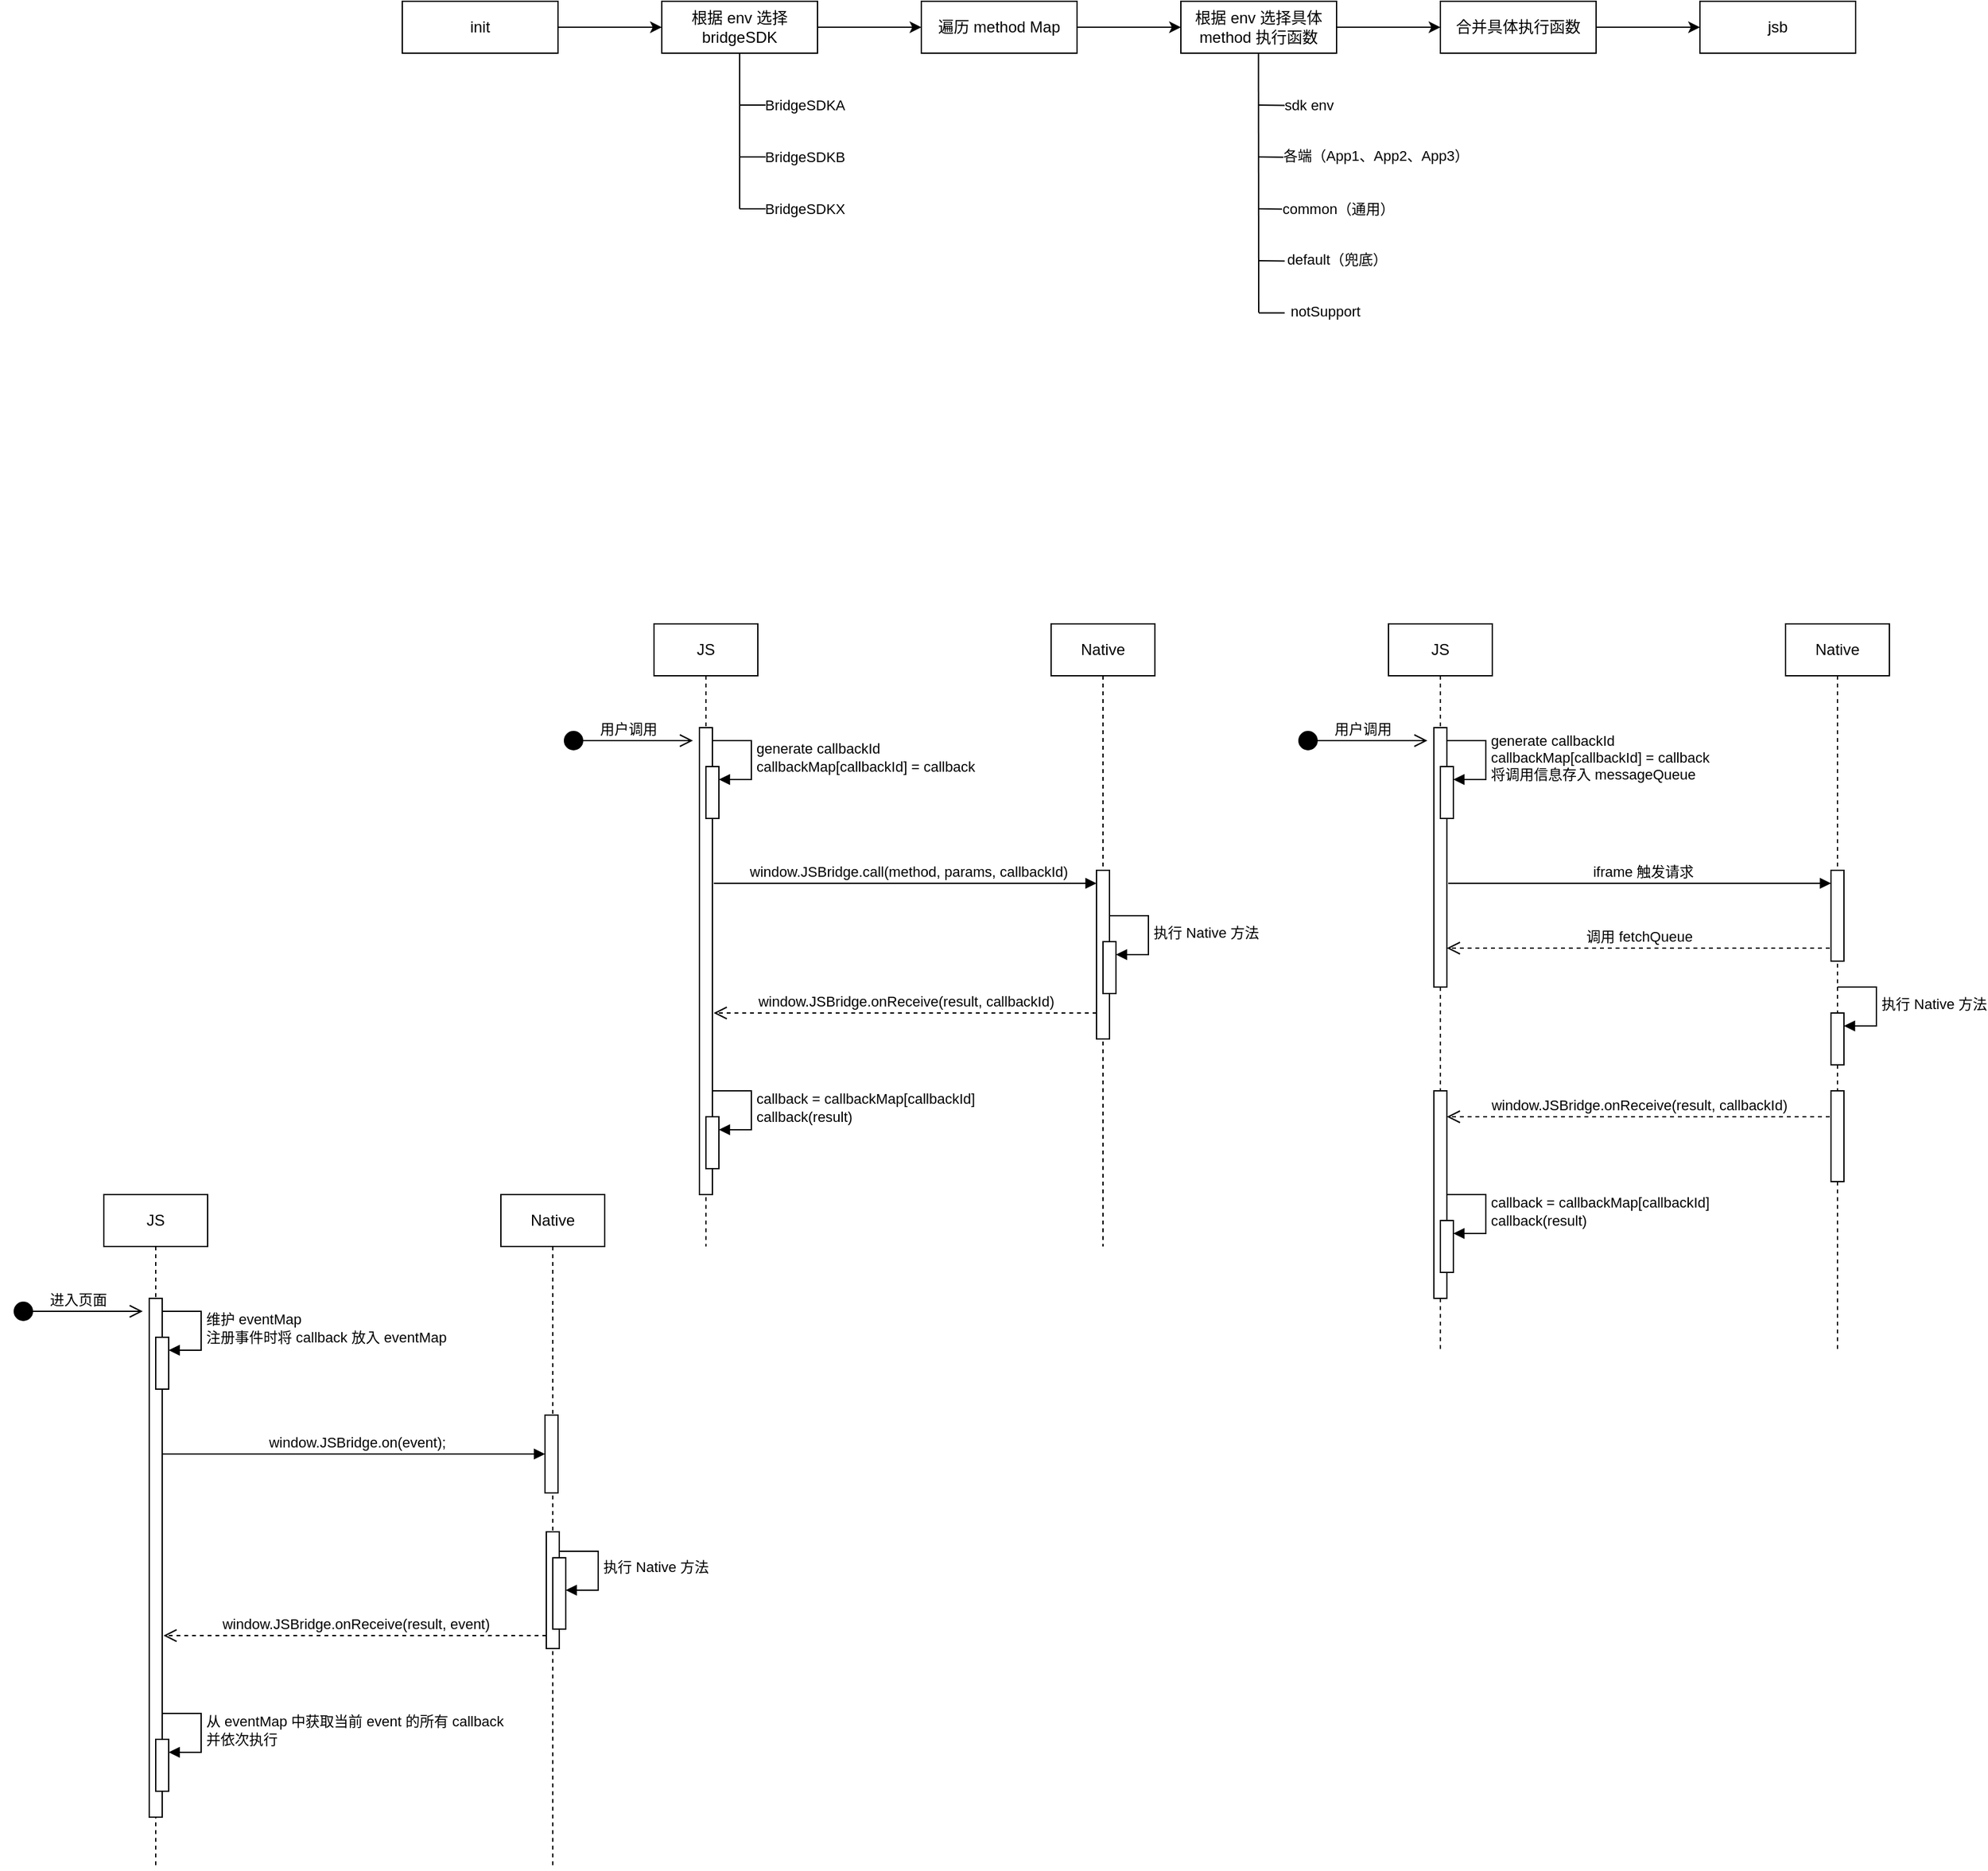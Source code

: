 <mxfile version="21.5.1" type="github">
  <diagram name="第 1 页" id="QlqkZr_Dz_qlq-YX1CnW">
    <mxGraphModel dx="801" dy="514" grid="1" gridSize="10" guides="1" tooltips="1" connect="1" arrows="1" fold="1" page="1" pageScale="1" pageWidth="2339" pageHeight="3300" math="0" shadow="0">
      <root>
        <mxCell id="0" />
        <mxCell id="1" parent="0" />
        <mxCell id="gINnrKCMtKWkM-afQS_u-7" value="" style="edgeStyle=orthogonalEdgeStyle;rounded=0;orthogonalLoop=1;jettySize=auto;html=1;" parent="1" source="gINnrKCMtKWkM-afQS_u-1" target="gINnrKCMtKWkM-afQS_u-2" edge="1">
          <mxGeometry relative="1" as="geometry" />
        </mxCell>
        <mxCell id="gINnrKCMtKWkM-afQS_u-1" value="init" style="rounded=0;whiteSpace=wrap;html=1;" parent="1" vertex="1">
          <mxGeometry x="320" y="280" width="120" height="40" as="geometry" />
        </mxCell>
        <mxCell id="gINnrKCMtKWkM-afQS_u-8" value="" style="edgeStyle=orthogonalEdgeStyle;rounded=0;orthogonalLoop=1;jettySize=auto;html=1;" parent="1" source="gINnrKCMtKWkM-afQS_u-2" target="gINnrKCMtKWkM-afQS_u-3" edge="1">
          <mxGeometry relative="1" as="geometry" />
        </mxCell>
        <mxCell id="gINnrKCMtKWkM-afQS_u-2" value="根据 env 选择 bridgeSDK" style="rounded=0;whiteSpace=wrap;html=1;" parent="1" vertex="1">
          <mxGeometry x="520" y="280" width="120" height="40" as="geometry" />
        </mxCell>
        <mxCell id="gINnrKCMtKWkM-afQS_u-9" value="" style="edgeStyle=orthogonalEdgeStyle;rounded=0;orthogonalLoop=1;jettySize=auto;html=1;" parent="1" source="gINnrKCMtKWkM-afQS_u-3" target="gINnrKCMtKWkM-afQS_u-4" edge="1">
          <mxGeometry relative="1" as="geometry" />
        </mxCell>
        <mxCell id="gINnrKCMtKWkM-afQS_u-3" value="遍历 method Map" style="rounded=0;whiteSpace=wrap;html=1;" parent="1" vertex="1">
          <mxGeometry x="720" y="280" width="120" height="40" as="geometry" />
        </mxCell>
        <mxCell id="gINnrKCMtKWkM-afQS_u-10" value="" style="edgeStyle=orthogonalEdgeStyle;rounded=0;orthogonalLoop=1;jettySize=auto;html=1;" parent="1" source="gINnrKCMtKWkM-afQS_u-4" target="gINnrKCMtKWkM-afQS_u-5" edge="1">
          <mxGeometry relative="1" as="geometry" />
        </mxCell>
        <mxCell id="gINnrKCMtKWkM-afQS_u-4" value="根据 env 选择具体 method 执行函数" style="rounded=0;whiteSpace=wrap;html=1;" parent="1" vertex="1">
          <mxGeometry x="920" y="280" width="120" height="40" as="geometry" />
        </mxCell>
        <mxCell id="gINnrKCMtKWkM-afQS_u-11" value="" style="edgeStyle=orthogonalEdgeStyle;rounded=0;orthogonalLoop=1;jettySize=auto;html=1;" parent="1" source="gINnrKCMtKWkM-afQS_u-5" target="gINnrKCMtKWkM-afQS_u-6" edge="1">
          <mxGeometry relative="1" as="geometry" />
        </mxCell>
        <mxCell id="gINnrKCMtKWkM-afQS_u-5" value="合并具体执行函数" style="rounded=0;whiteSpace=wrap;html=1;" parent="1" vertex="1">
          <mxGeometry x="1120" y="280" width="120" height="40" as="geometry" />
        </mxCell>
        <mxCell id="gINnrKCMtKWkM-afQS_u-6" value="jsb" style="rounded=0;whiteSpace=wrap;html=1;" parent="1" vertex="1">
          <mxGeometry x="1320" y="280" width="120" height="40" as="geometry" />
        </mxCell>
        <mxCell id="gINnrKCMtKWkM-afQS_u-13" value="" style="endArrow=none;html=1;rounded=0;entryX=0.5;entryY=1;entryDx=0;entryDy=0;" parent="1" target="gINnrKCMtKWkM-afQS_u-2" edge="1">
          <mxGeometry width="50" height="50" relative="1" as="geometry">
            <mxPoint x="580" y="440" as="sourcePoint" />
            <mxPoint x="690" y="360" as="targetPoint" />
          </mxGeometry>
        </mxCell>
        <mxCell id="gINnrKCMtKWkM-afQS_u-14" value="" style="endArrow=none;html=1;rounded=0;" parent="1" edge="1">
          <mxGeometry width="50" height="50" relative="1" as="geometry">
            <mxPoint x="580" y="400" as="sourcePoint" />
            <mxPoint x="600" y="400" as="targetPoint" />
          </mxGeometry>
        </mxCell>
        <mxCell id="gINnrKCMtKWkM-afQS_u-43" value="BridgeSDKB" style="edgeLabel;html=1;align=center;verticalAlign=middle;resizable=0;points=[];" parent="gINnrKCMtKWkM-afQS_u-14" vertex="1" connectable="0">
          <mxGeometry x="0.689" relative="1" as="geometry">
            <mxPoint x="33" as="offset" />
          </mxGeometry>
        </mxCell>
        <mxCell id="gINnrKCMtKWkM-afQS_u-15" value="" style="endArrow=none;html=1;rounded=0;" parent="1" edge="1">
          <mxGeometry width="50" height="50" relative="1" as="geometry">
            <mxPoint x="580" y="360" as="sourcePoint" />
            <mxPoint x="600" y="360" as="targetPoint" />
          </mxGeometry>
        </mxCell>
        <mxCell id="gINnrKCMtKWkM-afQS_u-42" value="BridgeSDKA" style="edgeLabel;html=1;align=center;verticalAlign=middle;resizable=0;points=[];" parent="gINnrKCMtKWkM-afQS_u-15" vertex="1" connectable="0">
          <mxGeometry x="-0.04" relative="1" as="geometry">
            <mxPoint x="40" as="offset" />
          </mxGeometry>
        </mxCell>
        <mxCell id="gINnrKCMtKWkM-afQS_u-20" value="" style="endArrow=none;html=1;rounded=0;" parent="1" edge="1">
          <mxGeometry width="50" height="50" relative="1" as="geometry">
            <mxPoint x="580" y="440" as="sourcePoint" />
            <mxPoint x="600" y="440" as="targetPoint" />
          </mxGeometry>
        </mxCell>
        <mxCell id="gINnrKCMtKWkM-afQS_u-44" value="BridgeSDKX" style="edgeLabel;html=1;align=center;verticalAlign=middle;resizable=0;points=[];" parent="gINnrKCMtKWkM-afQS_u-20" vertex="1" connectable="0">
          <mxGeometry x="0.669" y="1" relative="1" as="geometry">
            <mxPoint x="33" y="1" as="offset" />
          </mxGeometry>
        </mxCell>
        <mxCell id="gINnrKCMtKWkM-afQS_u-28" value="" style="endArrow=none;html=1;rounded=0;entryX=0.5;entryY=1;entryDx=0;entryDy=0;" parent="1" edge="1">
          <mxGeometry width="50" height="50" relative="1" as="geometry">
            <mxPoint x="980" y="520" as="sourcePoint" />
            <mxPoint x="979.8" y="320" as="targetPoint" />
          </mxGeometry>
        </mxCell>
        <mxCell id="gINnrKCMtKWkM-afQS_u-29" value="" style="endArrow=none;html=1;rounded=0;" parent="1" edge="1">
          <mxGeometry width="50" height="50" relative="1" as="geometry">
            <mxPoint x="980" y="400" as="sourcePoint" />
            <mxPoint x="1000" y="400.2" as="targetPoint" />
          </mxGeometry>
        </mxCell>
        <mxCell id="gINnrKCMtKWkM-afQS_u-48" value="各端（App1、App2、App3）" style="edgeLabel;html=1;align=center;verticalAlign=middle;resizable=0;points=[];" parent="gINnrKCMtKWkM-afQS_u-29" vertex="1" connectable="0">
          <mxGeometry x="0.208" y="1" relative="1" as="geometry">
            <mxPoint x="78" as="offset" />
          </mxGeometry>
        </mxCell>
        <mxCell id="gINnrKCMtKWkM-afQS_u-30" value="" style="endArrow=none;html=1;rounded=0;" parent="1" edge="1">
          <mxGeometry width="50" height="50" relative="1" as="geometry">
            <mxPoint x="980" y="360" as="sourcePoint" />
            <mxPoint x="1000" y="360.2" as="targetPoint" />
          </mxGeometry>
        </mxCell>
        <mxCell id="gINnrKCMtKWkM-afQS_u-45" value="sdk env&amp;nbsp;" style="edgeLabel;html=1;align=center;verticalAlign=middle;resizable=0;points=[];" parent="gINnrKCMtKWkM-afQS_u-30" vertex="1" connectable="0">
          <mxGeometry x="0.009" relative="1" as="geometry">
            <mxPoint x="30" as="offset" />
          </mxGeometry>
        </mxCell>
        <mxCell id="gINnrKCMtKWkM-afQS_u-34" value="" style="endArrow=none;html=1;rounded=0;" parent="1" edge="1">
          <mxGeometry width="50" height="50" relative="1" as="geometry">
            <mxPoint x="980" y="440" as="sourcePoint" />
            <mxPoint x="1000" y="440.2" as="targetPoint" />
          </mxGeometry>
        </mxCell>
        <mxCell id="gINnrKCMtKWkM-afQS_u-49" value="common（通用）" style="edgeLabel;html=1;align=center;verticalAlign=middle;resizable=0;points=[];" parent="gINnrKCMtKWkM-afQS_u-34" vertex="1" connectable="0">
          <mxGeometry x="0.243" y="-1" relative="1" as="geometry">
            <mxPoint x="48" y="-1" as="offset" />
          </mxGeometry>
        </mxCell>
        <mxCell id="gINnrKCMtKWkM-afQS_u-36" value="" style="endArrow=none;html=1;rounded=0;" parent="1" edge="1">
          <mxGeometry width="50" height="50" relative="1" as="geometry">
            <mxPoint x="980" y="480.0" as="sourcePoint" />
            <mxPoint x="1000" y="480.2" as="targetPoint" />
          </mxGeometry>
        </mxCell>
        <mxCell id="gINnrKCMtKWkM-afQS_u-50" value="default（兜底）" style="edgeLabel;html=1;align=center;verticalAlign=middle;resizable=0;points=[];" parent="gINnrKCMtKWkM-afQS_u-36" vertex="1" connectable="0">
          <mxGeometry x="0.1" y="1" relative="1" as="geometry">
            <mxPoint x="49" as="offset" />
          </mxGeometry>
        </mxCell>
        <mxCell id="gINnrKCMtKWkM-afQS_u-40" value="" style="endArrow=none;html=1;rounded=0;" parent="1" edge="1">
          <mxGeometry width="50" height="50" relative="1" as="geometry">
            <mxPoint x="980" y="520.2" as="sourcePoint" />
            <mxPoint x="1000" y="520.2" as="targetPoint" />
          </mxGeometry>
        </mxCell>
        <mxCell id="gINnrKCMtKWkM-afQS_u-51" value="notSupport" style="edgeLabel;html=1;align=center;verticalAlign=middle;resizable=0;points=[];" parent="gINnrKCMtKWkM-afQS_u-40" vertex="1" connectable="0">
          <mxGeometry x="0.239" y="1" relative="1" as="geometry">
            <mxPoint x="38" as="offset" />
          </mxGeometry>
        </mxCell>
        <mxCell id="IUW8P1MZcCfPq_Lffvb7-4" value="JS" style="shape=umlLifeline;perimeter=lifelinePerimeter;whiteSpace=wrap;html=1;container=1;dropTarget=0;collapsible=0;recursiveResize=0;outlineConnect=0;portConstraint=eastwest;newEdgeStyle={&quot;edgeStyle&quot;:&quot;elbowEdgeStyle&quot;,&quot;elbow&quot;:&quot;vertical&quot;,&quot;curved&quot;:0,&quot;rounded&quot;:0};" vertex="1" parent="1">
          <mxGeometry x="514" y="760" width="80" height="480" as="geometry" />
        </mxCell>
        <mxCell id="IUW8P1MZcCfPq_Lffvb7-8" value="" style="html=1;points=[];perimeter=orthogonalPerimeter;outlineConnect=0;targetShapes=umlLifeline;portConstraint=eastwest;newEdgeStyle={&quot;edgeStyle&quot;:&quot;elbowEdgeStyle&quot;,&quot;elbow&quot;:&quot;vertical&quot;,&quot;curved&quot;:0,&quot;rounded&quot;:0};" vertex="1" parent="IUW8P1MZcCfPq_Lffvb7-4">
          <mxGeometry x="35" y="80" width="10" height="360" as="geometry" />
        </mxCell>
        <mxCell id="IUW8P1MZcCfPq_Lffvb7-15" value="" style="html=1;points=[];perimeter=orthogonalPerimeter;outlineConnect=0;targetShapes=umlLifeline;portConstraint=eastwest;newEdgeStyle={&quot;edgeStyle&quot;:&quot;elbowEdgeStyle&quot;,&quot;elbow&quot;:&quot;vertical&quot;,&quot;curved&quot;:0,&quot;rounded&quot;:0};" vertex="1" parent="IUW8P1MZcCfPq_Lffvb7-4">
          <mxGeometry x="40" y="110" width="10" height="40" as="geometry" />
        </mxCell>
        <mxCell id="IUW8P1MZcCfPq_Lffvb7-16" value="generate callbackId&lt;br&gt;callbackMap[callbackId] = callback" style="html=1;align=left;spacingLeft=2;endArrow=block;rounded=0;edgeStyle=orthogonalEdgeStyle;curved=0;rounded=0;" edge="1" target="IUW8P1MZcCfPq_Lffvb7-15" parent="IUW8P1MZcCfPq_Lffvb7-4">
          <mxGeometry x="-0.003" relative="1" as="geometry">
            <mxPoint x="45" y="90" as="sourcePoint" />
            <Array as="points">
              <mxPoint x="75" y="120" />
            </Array>
            <mxPoint as="offset" />
          </mxGeometry>
        </mxCell>
        <mxCell id="IUW8P1MZcCfPq_Lffvb7-22" value="" style="html=1;points=[];perimeter=orthogonalPerimeter;outlineConnect=0;targetShapes=umlLifeline;portConstraint=eastwest;newEdgeStyle={&quot;edgeStyle&quot;:&quot;elbowEdgeStyle&quot;,&quot;elbow&quot;:&quot;vertical&quot;,&quot;curved&quot;:0,&quot;rounded&quot;:0};" vertex="1" parent="IUW8P1MZcCfPq_Lffvb7-4">
          <mxGeometry x="40" y="380" width="10" height="40" as="geometry" />
        </mxCell>
        <mxCell id="IUW8P1MZcCfPq_Lffvb7-23" value="callback = callbackMap[callbackId]&lt;br&gt;callback(result)" style="html=1;align=left;spacingLeft=2;endArrow=block;rounded=0;edgeStyle=orthogonalEdgeStyle;curved=0;rounded=0;" edge="1" target="IUW8P1MZcCfPq_Lffvb7-22" parent="IUW8P1MZcCfPq_Lffvb7-4">
          <mxGeometry relative="1" as="geometry">
            <mxPoint x="45" y="360" as="sourcePoint" />
            <Array as="points">
              <mxPoint x="75" y="360" />
              <mxPoint x="75" y="390" />
            </Array>
          </mxGeometry>
        </mxCell>
        <mxCell id="IUW8P1MZcCfPq_Lffvb7-5" value="Native" style="shape=umlLifeline;perimeter=lifelinePerimeter;whiteSpace=wrap;html=1;container=1;dropTarget=0;collapsible=0;recursiveResize=0;outlineConnect=0;portConstraint=eastwest;newEdgeStyle={&quot;edgeStyle&quot;:&quot;elbowEdgeStyle&quot;,&quot;elbow&quot;:&quot;vertical&quot;,&quot;curved&quot;:0,&quot;rounded&quot;:0};" vertex="1" parent="1">
          <mxGeometry x="820" y="760" width="80" height="480" as="geometry" />
        </mxCell>
        <mxCell id="IUW8P1MZcCfPq_Lffvb7-17" value="" style="html=1;points=[];perimeter=orthogonalPerimeter;outlineConnect=0;targetShapes=umlLifeline;portConstraint=eastwest;newEdgeStyle={&quot;edgeStyle&quot;:&quot;elbowEdgeStyle&quot;,&quot;elbow&quot;:&quot;vertical&quot;,&quot;curved&quot;:0,&quot;rounded&quot;:0};" vertex="1" parent="IUW8P1MZcCfPq_Lffvb7-5">
          <mxGeometry x="35" y="190" width="10" height="130" as="geometry" />
        </mxCell>
        <mxCell id="IUW8P1MZcCfPq_Lffvb7-37" value="" style="html=1;points=[];perimeter=orthogonalPerimeter;outlineConnect=0;targetShapes=umlLifeline;portConstraint=eastwest;newEdgeStyle={&quot;edgeStyle&quot;:&quot;elbowEdgeStyle&quot;,&quot;elbow&quot;:&quot;vertical&quot;,&quot;curved&quot;:0,&quot;rounded&quot;:0};" vertex="1" parent="IUW8P1MZcCfPq_Lffvb7-5">
          <mxGeometry x="40" y="245" width="10" height="40" as="geometry" />
        </mxCell>
        <mxCell id="IUW8P1MZcCfPq_Lffvb7-38" value="执行 Native 方法" style="html=1;align=left;spacingLeft=2;endArrow=block;rounded=0;edgeStyle=orthogonalEdgeStyle;curved=0;rounded=0;" edge="1" target="IUW8P1MZcCfPq_Lffvb7-37" parent="IUW8P1MZcCfPq_Lffvb7-5">
          <mxGeometry relative="1" as="geometry">
            <mxPoint x="45" y="225" as="sourcePoint" />
            <Array as="points">
              <mxPoint x="75" y="255" />
            </Array>
          </mxGeometry>
        </mxCell>
        <mxCell id="IUW8P1MZcCfPq_Lffvb7-10" value="用户调用" style="html=1;verticalAlign=bottom;startArrow=circle;startFill=1;endArrow=open;startSize=6;endSize=8;edgeStyle=elbowEdgeStyle;elbow=vertical;curved=0;rounded=0;" edge="1" parent="1">
          <mxGeometry width="80" relative="1" as="geometry">
            <mxPoint x="444" y="850" as="sourcePoint" />
            <mxPoint x="544" y="850.2" as="targetPoint" />
            <Array as="points">
              <mxPoint x="424" y="850" />
            </Array>
          </mxGeometry>
        </mxCell>
        <mxCell id="IUW8P1MZcCfPq_Lffvb7-19" value="&lt;div data-docx-has-block-data=&quot;false&quot; data-page-id=&quot;O3Zrd4JiQovSLaxuxKEcCTOUnIb&quot;&gt;&lt;div class=&quot;old-record-id-Atigdmb5oogznvxZklyccYrrn9i&quot; style=&quot;&quot;&gt;window.JSBridge.onReceive(result, callbackId)&lt;/div&gt;&lt;/div&gt;" style="html=1;verticalAlign=bottom;endArrow=open;dashed=1;endSize=8;edgeStyle=elbowEdgeStyle;elbow=vertical;curved=0;rounded=0;" edge="1" parent="1">
          <mxGeometry relative="1" as="geometry">
            <mxPoint x="560" y="1060" as="targetPoint" />
            <mxPoint x="855" y="1060.0" as="sourcePoint" />
            <Array as="points">
              <mxPoint x="760" y="1060" />
            </Array>
          </mxGeometry>
        </mxCell>
        <mxCell id="IUW8P1MZcCfPq_Lffvb7-18" value="&lt;div data-docx-has-block-data=&quot;false&quot; data-page-id=&quot;O3Zrd4JiQovSLaxuxKEcCTOUnIb&quot;&gt;&lt;div class=&quot;old-record-id-Atigdmb5oogznvxZklyccYrrn9i&quot; style=&quot;&quot;&gt;window.JSBridge.call(method, params, callbackId)&lt;/div&gt;&lt;/div&gt;" style="html=1;verticalAlign=bottom;endArrow=block;edgeStyle=elbowEdgeStyle;elbow=vertical;curved=0;rounded=0;" edge="1" parent="1">
          <mxGeometry x="0.437" relative="1" as="geometry">
            <mxPoint x="780" y="960" as="sourcePoint" />
            <mxPoint x="855" y="960" as="targetPoint" />
            <Array as="points">
              <mxPoint x="560" y="960" />
            </Array>
            <mxPoint as="offset" />
          </mxGeometry>
        </mxCell>
        <mxCell id="IUW8P1MZcCfPq_Lffvb7-26" value="JS" style="shape=umlLifeline;perimeter=lifelinePerimeter;whiteSpace=wrap;html=1;container=1;dropTarget=0;collapsible=0;recursiveResize=0;outlineConnect=0;portConstraint=eastwest;newEdgeStyle={&quot;edgeStyle&quot;:&quot;elbowEdgeStyle&quot;,&quot;elbow&quot;:&quot;vertical&quot;,&quot;curved&quot;:0,&quot;rounded&quot;:0};" vertex="1" parent="1">
          <mxGeometry x="1080" y="760" width="80" height="560" as="geometry" />
        </mxCell>
        <mxCell id="IUW8P1MZcCfPq_Lffvb7-27" value="" style="html=1;points=[];perimeter=orthogonalPerimeter;outlineConnect=0;targetShapes=umlLifeline;portConstraint=eastwest;newEdgeStyle={&quot;edgeStyle&quot;:&quot;elbowEdgeStyle&quot;,&quot;elbow&quot;:&quot;vertical&quot;,&quot;curved&quot;:0,&quot;rounded&quot;:0};" vertex="1" parent="IUW8P1MZcCfPq_Lffvb7-26">
          <mxGeometry x="35" y="80" width="10" height="200" as="geometry" />
        </mxCell>
        <mxCell id="IUW8P1MZcCfPq_Lffvb7-28" value="" style="html=1;points=[];perimeter=orthogonalPerimeter;outlineConnect=0;targetShapes=umlLifeline;portConstraint=eastwest;newEdgeStyle={&quot;edgeStyle&quot;:&quot;elbowEdgeStyle&quot;,&quot;elbow&quot;:&quot;vertical&quot;,&quot;curved&quot;:0,&quot;rounded&quot;:0};" vertex="1" parent="IUW8P1MZcCfPq_Lffvb7-26">
          <mxGeometry x="40" y="110" width="10" height="40" as="geometry" />
        </mxCell>
        <mxCell id="IUW8P1MZcCfPq_Lffvb7-29" value="generate callbackId&lt;br&gt;callbackMap[callbackId] = callback&lt;br&gt;将调用信息存入 messageQueue" style="html=1;align=left;spacingLeft=2;endArrow=block;rounded=0;edgeStyle=orthogonalEdgeStyle;curved=0;rounded=0;" edge="1" parent="IUW8P1MZcCfPq_Lffvb7-26" target="IUW8P1MZcCfPq_Lffvb7-28">
          <mxGeometry x="-0.003" relative="1" as="geometry">
            <mxPoint x="45" y="90" as="sourcePoint" />
            <Array as="points">
              <mxPoint x="75" y="120" />
            </Array>
            <mxPoint as="offset" />
          </mxGeometry>
        </mxCell>
        <mxCell id="IUW8P1MZcCfPq_Lffvb7-42" value="" style="html=1;points=[];perimeter=orthogonalPerimeter;outlineConnect=0;targetShapes=umlLifeline;portConstraint=eastwest;newEdgeStyle={&quot;edgeStyle&quot;:&quot;elbowEdgeStyle&quot;,&quot;elbow&quot;:&quot;vertical&quot;,&quot;curved&quot;:0,&quot;rounded&quot;:0};" vertex="1" parent="IUW8P1MZcCfPq_Lffvb7-26">
          <mxGeometry x="35" y="360" width="10" height="160" as="geometry" />
        </mxCell>
        <mxCell id="IUW8P1MZcCfPq_Lffvb7-30" value="" style="html=1;points=[];perimeter=orthogonalPerimeter;outlineConnect=0;targetShapes=umlLifeline;portConstraint=eastwest;newEdgeStyle={&quot;edgeStyle&quot;:&quot;elbowEdgeStyle&quot;,&quot;elbow&quot;:&quot;vertical&quot;,&quot;curved&quot;:0,&quot;rounded&quot;:0};" vertex="1" parent="IUW8P1MZcCfPq_Lffvb7-26">
          <mxGeometry x="40" y="460" width="10" height="40" as="geometry" />
        </mxCell>
        <mxCell id="IUW8P1MZcCfPq_Lffvb7-31" value="callback = callbackMap[callbackId]&lt;br&gt;callback(result)" style="html=1;align=left;spacingLeft=2;endArrow=block;rounded=0;edgeStyle=orthogonalEdgeStyle;curved=0;rounded=0;" edge="1" parent="IUW8P1MZcCfPq_Lffvb7-26" target="IUW8P1MZcCfPq_Lffvb7-30">
          <mxGeometry relative="1" as="geometry">
            <mxPoint x="45" y="440" as="sourcePoint" />
            <Array as="points">
              <mxPoint x="75" y="470" />
            </Array>
          </mxGeometry>
        </mxCell>
        <mxCell id="IUW8P1MZcCfPq_Lffvb7-32" value="Native" style="shape=umlLifeline;perimeter=lifelinePerimeter;whiteSpace=wrap;html=1;container=1;dropTarget=0;collapsible=0;recursiveResize=0;outlineConnect=0;portConstraint=eastwest;newEdgeStyle={&quot;edgeStyle&quot;:&quot;elbowEdgeStyle&quot;,&quot;elbow&quot;:&quot;vertical&quot;,&quot;curved&quot;:0,&quot;rounded&quot;:0};" vertex="1" parent="1">
          <mxGeometry x="1386" y="760" width="80" height="560" as="geometry" />
        </mxCell>
        <mxCell id="IUW8P1MZcCfPq_Lffvb7-33" value="" style="html=1;points=[];perimeter=orthogonalPerimeter;outlineConnect=0;targetShapes=umlLifeline;portConstraint=eastwest;newEdgeStyle={&quot;edgeStyle&quot;:&quot;elbowEdgeStyle&quot;,&quot;elbow&quot;:&quot;vertical&quot;,&quot;curved&quot;:0,&quot;rounded&quot;:0};" vertex="1" parent="IUW8P1MZcCfPq_Lffvb7-32">
          <mxGeometry x="35" y="190" width="10" height="70" as="geometry" />
        </mxCell>
        <mxCell id="IUW8P1MZcCfPq_Lffvb7-39" value="" style="html=1;points=[];perimeter=orthogonalPerimeter;outlineConnect=0;targetShapes=umlLifeline;portConstraint=eastwest;newEdgeStyle={&quot;edgeStyle&quot;:&quot;elbowEdgeStyle&quot;,&quot;elbow&quot;:&quot;vertical&quot;,&quot;curved&quot;:0,&quot;rounded&quot;:0};" vertex="1" parent="IUW8P1MZcCfPq_Lffvb7-32">
          <mxGeometry x="35" y="300" width="10" height="40" as="geometry" />
        </mxCell>
        <mxCell id="IUW8P1MZcCfPq_Lffvb7-40" value="执行 Native 方法" style="html=1;align=left;spacingLeft=2;endArrow=block;rounded=0;edgeStyle=orthogonalEdgeStyle;curved=0;rounded=0;" edge="1" parent="IUW8P1MZcCfPq_Lffvb7-32" target="IUW8P1MZcCfPq_Lffvb7-39">
          <mxGeometry relative="1" as="geometry">
            <mxPoint x="40" y="280" as="sourcePoint" />
            <Array as="points">
              <mxPoint x="70" y="310" />
            </Array>
          </mxGeometry>
        </mxCell>
        <mxCell id="IUW8P1MZcCfPq_Lffvb7-41" value="" style="html=1;points=[];perimeter=orthogonalPerimeter;outlineConnect=0;targetShapes=umlLifeline;portConstraint=eastwest;newEdgeStyle={&quot;edgeStyle&quot;:&quot;elbowEdgeStyle&quot;,&quot;elbow&quot;:&quot;vertical&quot;,&quot;curved&quot;:0,&quot;rounded&quot;:0};" vertex="1" parent="IUW8P1MZcCfPq_Lffvb7-32">
          <mxGeometry x="35" y="360" width="10" height="70" as="geometry" />
        </mxCell>
        <mxCell id="IUW8P1MZcCfPq_Lffvb7-34" value="用户调用" style="html=1;verticalAlign=bottom;startArrow=circle;startFill=1;endArrow=open;startSize=6;endSize=8;edgeStyle=elbowEdgeStyle;elbow=vertical;curved=0;rounded=0;" edge="1" parent="1">
          <mxGeometry width="80" relative="1" as="geometry">
            <mxPoint x="1010" y="850" as="sourcePoint" />
            <mxPoint x="1110" y="850.2" as="targetPoint" />
            <Array as="points">
              <mxPoint x="990" y="850" />
            </Array>
          </mxGeometry>
        </mxCell>
        <mxCell id="IUW8P1MZcCfPq_Lffvb7-35" value="&lt;div data-docx-has-block-data=&quot;false&quot; data-page-id=&quot;O3Zrd4JiQovSLaxuxKEcCTOUnIb&quot;&gt;&lt;div class=&quot;old-record-id-Atigdmb5oogznvxZklyccYrrn9i&quot; style=&quot;&quot;&gt;调用&amp;nbsp;fetchQueue&lt;/div&gt;&lt;span class=&quot;lark-record-clipboard&quot; data-lark-record-format=&quot;docx/text&quot; data-lark-record-data=&quot;{&amp;quot;rootId&amp;quot;:&amp;quot;O3Zrd4JiQovSLaxuxKEcCTOUnIb&amp;quot;,&amp;quot;text&amp;quot;:{&amp;quot;initialAttributedTexts&amp;quot;:{&amp;quot;text&amp;quot;:{&amp;quot;0&amp;quot;:&amp;quot;fetchQueue&amp;quot;},&amp;quot;attribs&amp;quot;:{&amp;quot;0&amp;quot;:&amp;quot;*0+a&amp;quot;}},&amp;quot;apool&amp;quot;:{&amp;quot;numToAttrib&amp;quot;:{&amp;quot;0&amp;quot;:[&amp;quot;author&amp;quot;,&amp;quot;6708523862423781646&amp;quot;]},&amp;quot;nextNum&amp;quot;:1}},&amp;quot;type&amp;quot;:&amp;quot;text&amp;quot;,&amp;quot;referenceRecordMap&amp;quot;:{},&amp;quot;extra&amp;quot;:{&amp;quot;mention_page_title&amp;quot;:{},&amp;quot;external_mention_url&amp;quot;:{}},&amp;quot;isKeepQuoteContainer&amp;quot;:false,&amp;quot;isFromCode&amp;quot;:true,&amp;quot;selection&amp;quot;:[{&amp;quot;id&amp;quot;:65,&amp;quot;type&amp;quot;:&amp;quot;text&amp;quot;,&amp;quot;selection&amp;quot;:{&amp;quot;start&amp;quot;:390,&amp;quot;end&amp;quot;:400},&amp;quot;recordId&amp;quot;:&amp;quot;IgW2deUTWof7LrxbqKKcaYUInVc&amp;quot;}],&amp;quot;payloadMap&amp;quot;:{},&amp;quot;isCut&amp;quot;:false}&quot;&gt;&lt;/span&gt;&lt;/div&gt;" style="html=1;verticalAlign=bottom;endArrow=open;dashed=1;endSize=8;edgeStyle=elbowEdgeStyle;elbow=vertical;curved=0;rounded=0;" edge="1" parent="1">
          <mxGeometry relative="1" as="geometry">
            <mxPoint x="1125" y="1010" as="targetPoint" />
            <mxPoint x="1420" y="1010.0" as="sourcePoint" />
            <Array as="points">
              <mxPoint x="1325" y="1010" />
            </Array>
          </mxGeometry>
        </mxCell>
        <mxCell id="IUW8P1MZcCfPq_Lffvb7-36" value="&lt;div data-docx-has-block-data=&quot;false&quot; data-page-id=&quot;O3Zrd4JiQovSLaxuxKEcCTOUnIb&quot;&gt;&lt;div class=&quot;old-record-id-Atigdmb5oogznvxZklyccYrrn9i&quot; style=&quot;&quot;&gt;iframe 触发请求&lt;/div&gt;&lt;/div&gt;" style="html=1;verticalAlign=bottom;endArrow=block;edgeStyle=elbowEdgeStyle;elbow=vertical;curved=0;rounded=0;" edge="1" parent="1">
          <mxGeometry x="0.437" relative="1" as="geometry">
            <mxPoint x="1346" y="960" as="sourcePoint" />
            <mxPoint x="1421" y="960" as="targetPoint" />
            <Array as="points">
              <mxPoint x="1126" y="960" />
            </Array>
            <mxPoint as="offset" />
          </mxGeometry>
        </mxCell>
        <mxCell id="IUW8P1MZcCfPq_Lffvb7-44" value="&lt;div data-docx-has-block-data=&quot;false&quot; data-page-id=&quot;O3Zrd4JiQovSLaxuxKEcCTOUnIb&quot;&gt;&lt;div class=&quot;old-record-id-Atigdmb5oogznvxZklyccYrrn9i&quot; style=&quot;&quot;&gt;window.JSBridge.onReceive(result, callbackId)&lt;/div&gt;&lt;/div&gt;" style="html=1;verticalAlign=bottom;endArrow=open;dashed=1;endSize=8;edgeStyle=elbowEdgeStyle;elbow=vertical;curved=0;rounded=0;" edge="1" parent="1">
          <mxGeometry relative="1" as="geometry">
            <mxPoint x="1125" y="1140" as="targetPoint" />
            <mxPoint x="1420" y="1140.0" as="sourcePoint" />
            <Array as="points">
              <mxPoint x="1325" y="1140" />
            </Array>
          </mxGeometry>
        </mxCell>
        <mxCell id="IUW8P1MZcCfPq_Lffvb7-45" value="JS" style="shape=umlLifeline;perimeter=lifelinePerimeter;whiteSpace=wrap;html=1;container=1;dropTarget=0;collapsible=0;recursiveResize=0;outlineConnect=0;portConstraint=eastwest;newEdgeStyle={&quot;edgeStyle&quot;:&quot;elbowEdgeStyle&quot;,&quot;elbow&quot;:&quot;vertical&quot;,&quot;curved&quot;:0,&quot;rounded&quot;:0};" vertex="1" parent="1">
          <mxGeometry x="90" y="1200" width="80" height="520" as="geometry" />
        </mxCell>
        <mxCell id="IUW8P1MZcCfPq_Lffvb7-46" value="" style="html=1;points=[];perimeter=orthogonalPerimeter;outlineConnect=0;targetShapes=umlLifeline;portConstraint=eastwest;newEdgeStyle={&quot;edgeStyle&quot;:&quot;elbowEdgeStyle&quot;,&quot;elbow&quot;:&quot;vertical&quot;,&quot;curved&quot;:0,&quot;rounded&quot;:0};" vertex="1" parent="IUW8P1MZcCfPq_Lffvb7-45">
          <mxGeometry x="35" y="80" width="10" height="400" as="geometry" />
        </mxCell>
        <mxCell id="IUW8P1MZcCfPq_Lffvb7-47" value="" style="html=1;points=[];perimeter=orthogonalPerimeter;outlineConnect=0;targetShapes=umlLifeline;portConstraint=eastwest;newEdgeStyle={&quot;edgeStyle&quot;:&quot;elbowEdgeStyle&quot;,&quot;elbow&quot;:&quot;vertical&quot;,&quot;curved&quot;:0,&quot;rounded&quot;:0};" vertex="1" parent="IUW8P1MZcCfPq_Lffvb7-45">
          <mxGeometry x="40" y="110" width="10" height="40" as="geometry" />
        </mxCell>
        <mxCell id="IUW8P1MZcCfPq_Lffvb7-48" value="维护 eventMap&lt;br&gt;注册事件时将 callback 放入 eventMap" style="html=1;align=left;spacingLeft=2;endArrow=block;rounded=0;edgeStyle=orthogonalEdgeStyle;curved=0;rounded=0;" edge="1" parent="IUW8P1MZcCfPq_Lffvb7-45" target="IUW8P1MZcCfPq_Lffvb7-47">
          <mxGeometry x="0.002" relative="1" as="geometry">
            <mxPoint x="45" y="90" as="sourcePoint" />
            <Array as="points">
              <mxPoint x="75" y="120" />
            </Array>
            <mxPoint as="offset" />
          </mxGeometry>
        </mxCell>
        <mxCell id="IUW8P1MZcCfPq_Lffvb7-49" value="" style="html=1;points=[];perimeter=orthogonalPerimeter;outlineConnect=0;targetShapes=umlLifeline;portConstraint=eastwest;newEdgeStyle={&quot;edgeStyle&quot;:&quot;elbowEdgeStyle&quot;,&quot;elbow&quot;:&quot;vertical&quot;,&quot;curved&quot;:0,&quot;rounded&quot;:0};" vertex="1" parent="IUW8P1MZcCfPq_Lffvb7-45">
          <mxGeometry x="40" y="420" width="10" height="40" as="geometry" />
        </mxCell>
        <mxCell id="IUW8P1MZcCfPq_Lffvb7-50" value="&lt;div data-docx-has-block-data=&quot;false&quot; data-page-id=&quot;O3Zrd4JiQovSLaxuxKEcCTOUnIb&quot;&gt;&lt;div class=&quot;old-record-id-DFlNdaCX6oZxnPxWwqsc5tY0n9d&quot; style=&quot;&quot;&gt;从 eventMap 中获取当前 event 的所有 callback&lt;/div&gt;&lt;div class=&quot;old-record-id-DFlNdaCX6oZxnPxWwqsc5tY0n9d&quot; style=&quot;&quot;&gt;并依次执行&lt;/div&gt;&lt;/div&gt;" style="html=1;align=left;spacingLeft=2;endArrow=block;rounded=0;edgeStyle=orthogonalEdgeStyle;curved=0;rounded=0;" edge="1" parent="IUW8P1MZcCfPq_Lffvb7-45" target="IUW8P1MZcCfPq_Lffvb7-49">
          <mxGeometry x="0.002" relative="1" as="geometry">
            <mxPoint x="45" y="400" as="sourcePoint" />
            <Array as="points">
              <mxPoint x="75" y="400" />
              <mxPoint x="75" y="430" />
            </Array>
            <mxPoint as="offset" />
          </mxGeometry>
        </mxCell>
        <mxCell id="IUW8P1MZcCfPq_Lffvb7-51" value="Native" style="shape=umlLifeline;perimeter=lifelinePerimeter;whiteSpace=wrap;html=1;container=1;dropTarget=0;collapsible=0;recursiveResize=0;outlineConnect=0;portConstraint=eastwest;newEdgeStyle={&quot;edgeStyle&quot;:&quot;elbowEdgeStyle&quot;,&quot;elbow&quot;:&quot;vertical&quot;,&quot;curved&quot;:0,&quot;rounded&quot;:0};" vertex="1" parent="1">
          <mxGeometry x="396" y="1200" width="80" height="520" as="geometry" />
        </mxCell>
        <mxCell id="IUW8P1MZcCfPq_Lffvb7-52" value="" style="html=1;points=[];perimeter=orthogonalPerimeter;outlineConnect=0;targetShapes=umlLifeline;portConstraint=eastwest;newEdgeStyle={&quot;edgeStyle&quot;:&quot;elbowEdgeStyle&quot;,&quot;elbow&quot;:&quot;vertical&quot;,&quot;curved&quot;:0,&quot;rounded&quot;:0};" vertex="1" parent="IUW8P1MZcCfPq_Lffvb7-51">
          <mxGeometry x="34" y="170" width="10" height="60" as="geometry" />
        </mxCell>
        <mxCell id="IUW8P1MZcCfPq_Lffvb7-58" value="" style="html=1;points=[];perimeter=orthogonalPerimeter;outlineConnect=0;targetShapes=umlLifeline;portConstraint=eastwest;newEdgeStyle={&quot;edgeStyle&quot;:&quot;elbowEdgeStyle&quot;,&quot;elbow&quot;:&quot;vertical&quot;,&quot;curved&quot;:0,&quot;rounded&quot;:0};" vertex="1" parent="IUW8P1MZcCfPq_Lffvb7-51">
          <mxGeometry x="35" y="260" width="10" height="90" as="geometry" />
        </mxCell>
        <mxCell id="IUW8P1MZcCfPq_Lffvb7-53" value="" style="html=1;points=[];perimeter=orthogonalPerimeter;outlineConnect=0;targetShapes=umlLifeline;portConstraint=eastwest;newEdgeStyle={&quot;edgeStyle&quot;:&quot;elbowEdgeStyle&quot;,&quot;elbow&quot;:&quot;vertical&quot;,&quot;curved&quot;:0,&quot;rounded&quot;:0};" vertex="1" parent="IUW8P1MZcCfPq_Lffvb7-51">
          <mxGeometry x="39.98" y="280" width="10" height="55" as="geometry" />
        </mxCell>
        <mxCell id="IUW8P1MZcCfPq_Lffvb7-54" value="执行 Native 方法" style="html=1;align=left;spacingLeft=2;endArrow=block;rounded=0;edgeStyle=orthogonalEdgeStyle;curved=0;rounded=0;" edge="1" parent="IUW8P1MZcCfPq_Lffvb7-51" target="IUW8P1MZcCfPq_Lffvb7-53">
          <mxGeometry relative="1" as="geometry">
            <mxPoint x="44.98" y="275" as="sourcePoint" />
            <Array as="points">
              <mxPoint x="74.98" y="305" />
            </Array>
          </mxGeometry>
        </mxCell>
        <mxCell id="IUW8P1MZcCfPq_Lffvb7-55" value="进入页面" style="html=1;verticalAlign=bottom;startArrow=circle;startFill=1;endArrow=open;startSize=6;endSize=8;edgeStyle=elbowEdgeStyle;elbow=vertical;curved=0;rounded=0;" edge="1" parent="1">
          <mxGeometry width="80" relative="1" as="geometry">
            <mxPoint x="20" y="1290" as="sourcePoint" />
            <mxPoint x="120" y="1290.2" as="targetPoint" />
            <Array as="points">
              <mxPoint y="1290" />
            </Array>
          </mxGeometry>
        </mxCell>
        <mxCell id="IUW8P1MZcCfPq_Lffvb7-56" value="&lt;div data-docx-has-block-data=&quot;false&quot; data-page-id=&quot;O3Zrd4JiQovSLaxuxKEcCTOUnIb&quot;&gt;&lt;div class=&quot;old-record-id-Atigdmb5oogznvxZklyccYrrn9i&quot; style=&quot;&quot;&gt;window.JSBridge.onReceive(result, event)&lt;/div&gt;&lt;/div&gt;" style="html=1;verticalAlign=bottom;endArrow=open;dashed=1;endSize=8;edgeStyle=elbowEdgeStyle;elbow=vertical;curved=0;rounded=0;" edge="1" parent="1">
          <mxGeometry relative="1" as="geometry">
            <mxPoint x="136" y="1540" as="targetPoint" />
            <mxPoint x="431" y="1540.0" as="sourcePoint" />
            <Array as="points">
              <mxPoint x="336" y="1540" />
            </Array>
          </mxGeometry>
        </mxCell>
        <mxCell id="IUW8P1MZcCfPq_Lffvb7-57" value="&lt;div data-docx-has-block-data=&quot;false&quot; data-page-id=&quot;O3Zrd4JiQovSLaxuxKEcCTOUnIb&quot;&gt;&lt;div class=&quot;old-record-id-Atigdmb5oogznvxZklyccYrrn9i&quot; style=&quot;&quot;&gt;&lt;div data-docx-has-block-data=&quot;false&quot; data-page-id=&quot;O3Zrd4JiQovSLaxuxKEcCTOUnIb&quot;&gt;&lt;div class=&quot;old-record-id-DFlNdaCX6oZxnPxWwqsc5tY0n9d&quot; style=&quot;&quot;&gt;window.JSBridge.on(event);&lt;/div&gt;&lt;/div&gt;&lt;/div&gt;&lt;/div&gt;" style="html=1;verticalAlign=bottom;endArrow=block;edgeStyle=elbowEdgeStyle;elbow=vertical;curved=0;rounded=0;" edge="1" parent="1">
          <mxGeometry x="0.437" relative="1" as="geometry">
            <mxPoint x="355" y="1400" as="sourcePoint" />
            <mxPoint x="430" y="1400" as="targetPoint" />
            <Array as="points">
              <mxPoint x="135" y="1400" />
            </Array>
            <mxPoint as="offset" />
          </mxGeometry>
        </mxCell>
      </root>
    </mxGraphModel>
  </diagram>
</mxfile>

